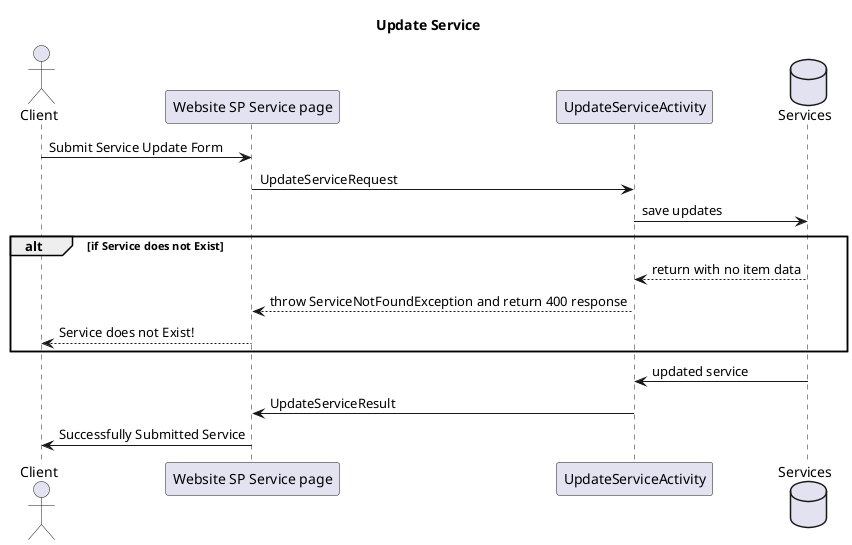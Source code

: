 @startuml
'https://plantuml.com/sequence-diagram

title Update Service
actor Client as c
participant "Website SP Service page" as wrp
participant UpdateServiceActivity as cua
database Services as s

c -> wrp: Submit Service Update Form
wrp -> cua: UpdateServiceRequest
cua -> s: save updates

alt if Service does not Exist
s --> cua : return with no item data
cua --> wrp: throw ServiceNotFoundException and return 400 response
wrp --> c: Service does not Exist!
'else else continue
end

cua <- s: updated service
wrp <- cua: UpdateServiceResult
c <- wrp: Successfully Submitted Service



@enduml
